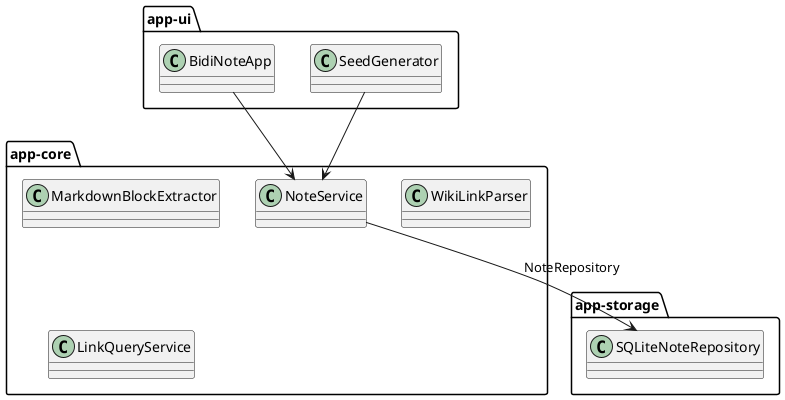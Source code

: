 @startuml
package "app-core" {
  class NoteService
  class MarkdownBlockExtractor
  class WikiLinkParser
  class LinkQueryService
}
package "app-storage" {
  class SQLiteNoteRepository
}
package "app-ui" {
  class BidiNoteApp
  class SeedGenerator
}
NoteService --> SQLiteNoteRepository : NoteRepository
BidiNoteApp --> NoteService
SeedGenerator --> NoteService
@enduml
